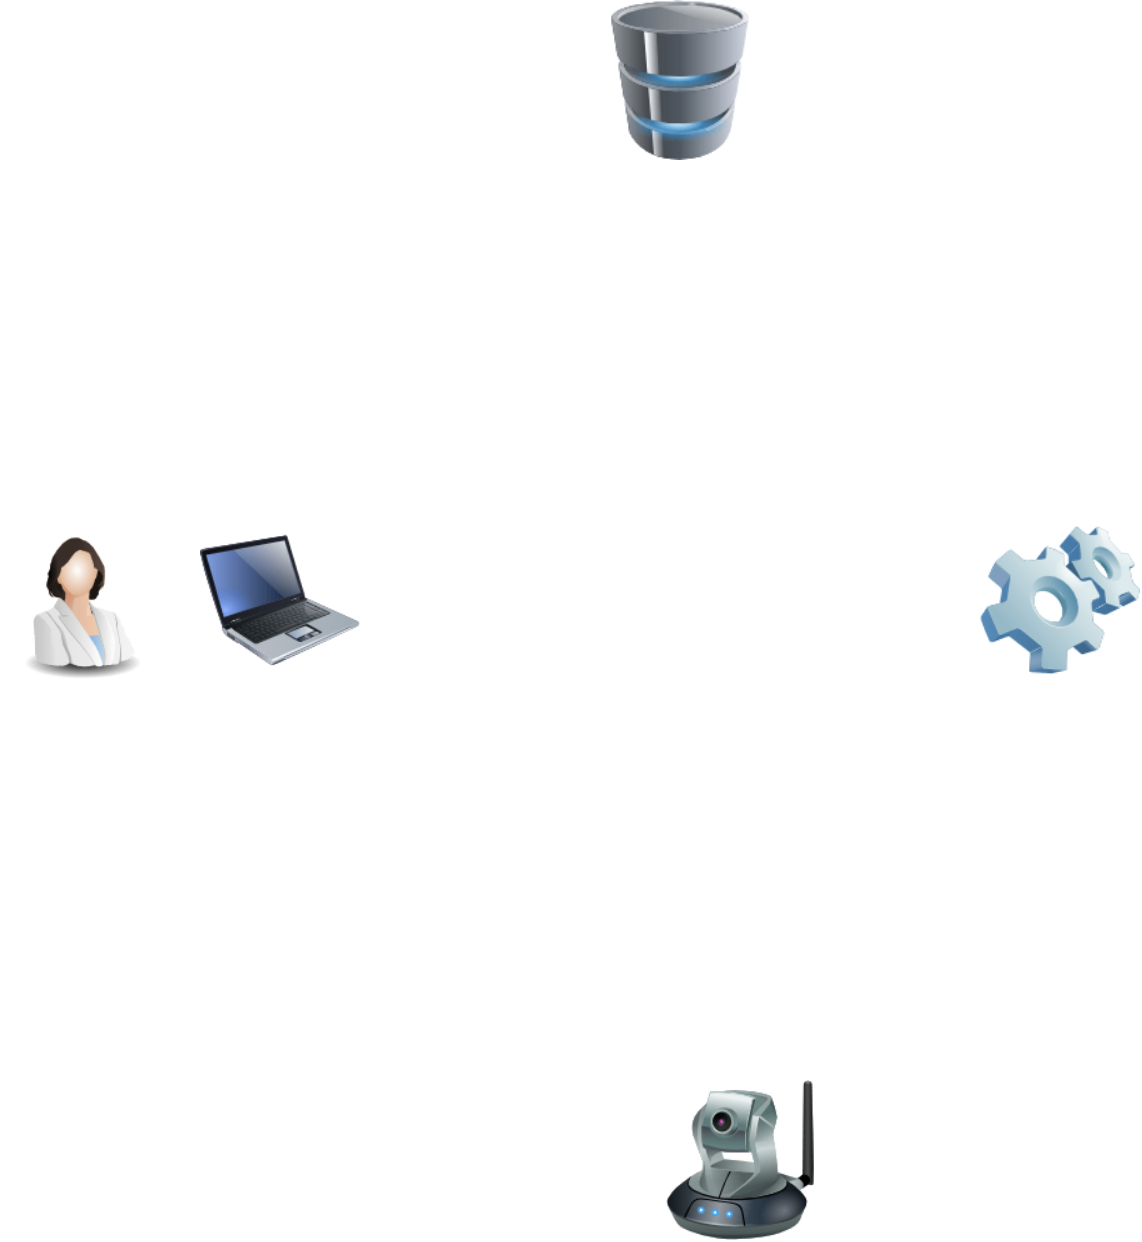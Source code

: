 <mxfile version="13.3.9" type="github"><diagram id="ZwBpjmQGiV112OpET_ug" name="Page-1"><mxGraphModel dx="2066" dy="974" grid="1" gridSize="10" guides="1" tooltips="1" connect="1" arrows="1" fold="1" page="1" pageScale="1" pageWidth="827" pageHeight="1169" math="0" shadow="0"><root><mxCell id="0"/><mxCell id="1" parent="0"/><mxCell id="K8pgph4yIL8uZuw2vBNO-1" value="" style="image;html=1;image=img/lib/clip_art/computers/Laptop_128x128.png" vertex="1" parent="1"><mxGeometry x="200" y="300" width="80" height="80" as="geometry"/></mxCell><mxCell id="K8pgph4yIL8uZuw2vBNO-2" value="" style="image;html=1;image=img/lib/clip_art/people/Scientist_Woman_128x128.png" vertex="1" parent="1"><mxGeometry x="100" y="300" width="80" height="80" as="geometry"/></mxCell><mxCell id="K8pgph4yIL8uZuw2vBNO-3" value="" style="image;html=1;image=img/lib/clip_art/computers/Database_128x128.png" vertex="1" parent="1"><mxGeometry x="400" y="40" width="80" height="80" as="geometry"/></mxCell><mxCell id="K8pgph4yIL8uZuw2vBNO-4" value="" style="image;html=1;image=img/lib/clip_art/computers/Software_128x128.png" vertex="1" parent="1"><mxGeometry x="590" y="300" width="80" height="80" as="geometry"/></mxCell><mxCell id="K8pgph4yIL8uZuw2vBNO-5" value="" style="image;html=1;image=img/lib/clip_art/networking/Ip_Camera_128x128.png" vertex="1" parent="1"><mxGeometry x="430" y="580" width="80" height="80" as="geometry"/></mxCell></root></mxGraphModel></diagram></mxfile>